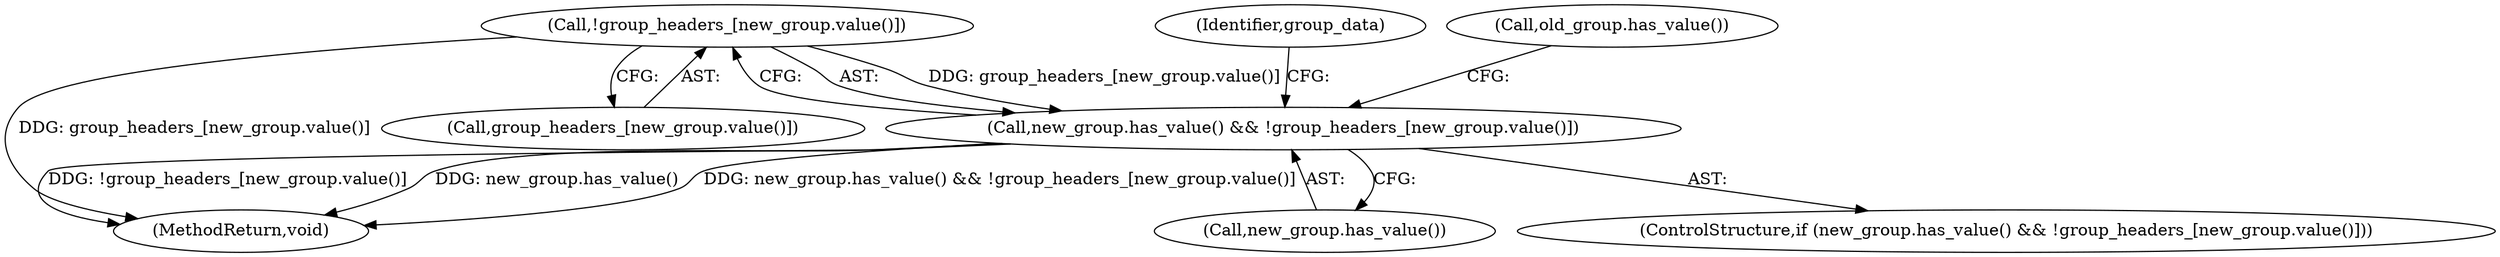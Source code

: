 digraph "0_Chrome_45d901b56f578a74b19ba0d10fa5c4c467f19303_2@array" {
"1000108" [label="(Call,!group_headers_[new_group.value()])"];
"1000106" [label="(Call,new_group.has_value() && !group_headers_[new_group.value()])"];
"1000107" [label="(Call,new_group.has_value())"];
"1000146" [label="(MethodReturn,void)"];
"1000105" [label="(ControlStructure,if (new_group.has_value() && !group_headers_[new_group.value()]))"];
"1000108" [label="(Call,!group_headers_[new_group.value()])"];
"1000115" [label="(Identifier,group_data)"];
"1000109" [label="(Call,group_headers_[new_group.value()])"];
"1000106" [label="(Call,new_group.has_value() && !group_headers_[new_group.value()])"];
"1000137" [label="(Call,old_group.has_value())"];
"1000108" -> "1000106"  [label="AST: "];
"1000108" -> "1000109"  [label="CFG: "];
"1000109" -> "1000108"  [label="AST: "];
"1000106" -> "1000108"  [label="CFG: "];
"1000108" -> "1000146"  [label="DDG: group_headers_[new_group.value()]"];
"1000108" -> "1000106"  [label="DDG: group_headers_[new_group.value()]"];
"1000106" -> "1000105"  [label="AST: "];
"1000106" -> "1000107"  [label="CFG: "];
"1000107" -> "1000106"  [label="AST: "];
"1000115" -> "1000106"  [label="CFG: "];
"1000137" -> "1000106"  [label="CFG: "];
"1000106" -> "1000146"  [label="DDG: !group_headers_[new_group.value()]"];
"1000106" -> "1000146"  [label="DDG: new_group.has_value()"];
"1000106" -> "1000146"  [label="DDG: new_group.has_value() && !group_headers_[new_group.value()]"];
}

